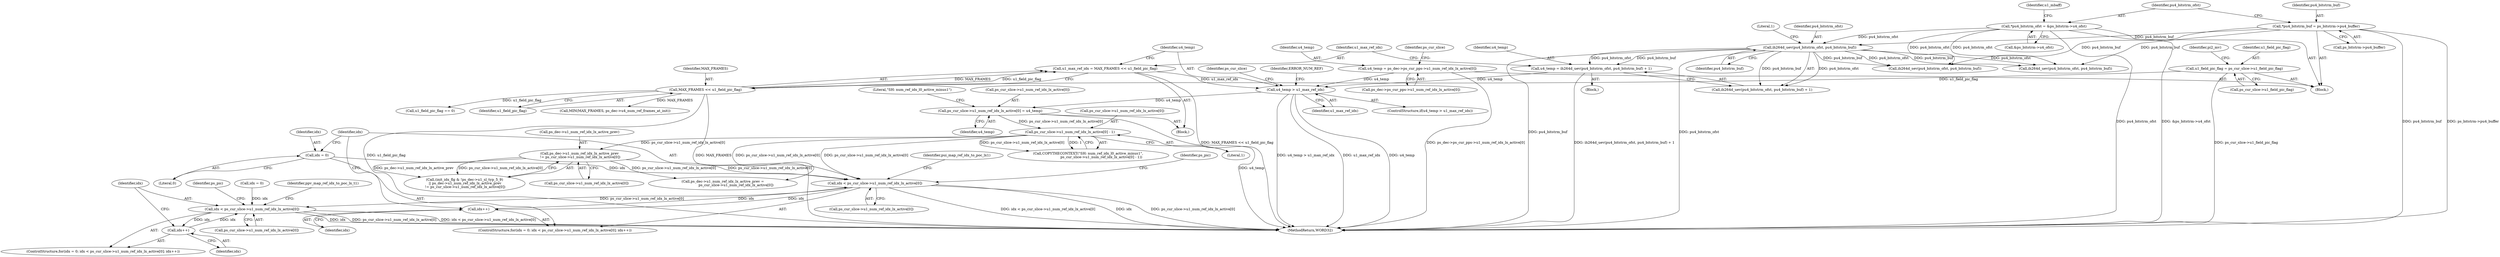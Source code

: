 digraph "0_Android_943323f1d9d3dd5c2634deb26cbe72343ca6b3db_2@array" {
"1000442" [label="(Call,idx < ps_cur_slice->u1_num_ref_idx_lx_active[0])"];
"1000439" [label="(Call,idx = 0)"];
"1000449" [label="(Call,idx++)"];
"1000442" [label="(Call,idx < ps_cur_slice->u1_num_ref_idx_lx_active[0])"];
"1000329" [label="(Call,ps_dec->u1_num_ref_idx_lx_active_prev\n != ps_cur_slice->u1_num_ref_idx_lx_active[0])"];
"1000288" [label="(Call,ps_cur_slice->u1_num_ref_idx_lx_active[0] - 1)"];
"1000279" [label="(Call,ps_cur_slice->u1_num_ref_idx_lx_active[0] = u4_temp)"];
"1000273" [label="(Call,u4_temp > u1_max_ref_idx)"];
"1000258" [label="(Call,u4_temp = ih264d_uev(pu4_bitstrm_ofst, pu4_bitstrm_buf) + 1)"];
"1000261" [label="(Call,ih264d_uev(pu4_bitstrm_ofst, pu4_bitstrm_buf))"];
"1000147" [label="(Call,*pu4_bitstrm_ofst = &ps_bitstrm->u4_ofst)"];
"1000141" [label="(Call,*pu4_bitstrm_buf = ps_bitstrm->pu4_buffer)"];
"1000244" [label="(Call,u4_temp = ps_dec->ps_cur_pps->u1_num_ref_idx_lx_active[0])"];
"1000267" [label="(Call,u1_max_ref_idx = MAX_FRAMES << u1_field_pic_flag)"];
"1000269" [label="(Call,MAX_FRAMES << u1_field_pic_flag)"];
"1000162" [label="(Call,u1_field_pic_flag = ps_cur_slice->u1_field_pic_flag)"];
"1000522" [label="(Call,idx < ps_cur_slice->u1_num_ref_idx_lx_active[0])"];
"1000529" [label="(Call,idx++)"];
"1000268" [label="(Identifier,u1_max_ref_idx)"];
"1000354" [label="(Call,ps_dec->u1_num_ref_idx_lx_active_prev =\n                        ps_cur_slice->u1_num_ref_idx_lx_active[0])"];
"1000246" [label="(Call,ps_dec->ps_cur_pps->u1_num_ref_idx_lx_active[0])"];
"1000518" [label="(ControlStructure,for(idx = 0; idx < ps_cur_slice->u1_num_ref_idx_lx_active[0]; idx++))"];
"1000263" [label="(Identifier,pu4_bitstrm_buf)"];
"1000274" [label="(Identifier,u4_temp)"];
"1000288" [label="(Call,ps_cur_slice->u1_num_ref_idx_lx_active[0] - 1)"];
"1000273" [label="(Call,u4_temp > u1_max_ref_idx)"];
"1000269" [label="(Call,MAX_FRAMES << u1_field_pic_flag)"];
"1000272" [label="(ControlStructure,if(u4_temp > u1_max_ref_idx))"];
"1000261" [label="(Call,ih264d_uev(pu4_bitstrm_ofst, pu4_bitstrm_buf))"];
"1000245" [label="(Identifier,u4_temp)"];
"1000163" [label="(Identifier,u1_field_pic_flag)"];
"1000707" [label="(Call,u1_field_pic_flag == 0)"];
"1000265" [label="(Block,)"];
"1000142" [label="(Identifier,pu4_bitstrm_buf)"];
"1000257" [label="(Block,)"];
"1000294" [label="(Literal,1)"];
"1000162" [label="(Call,u1_field_pic_flag = ps_cur_slice->u1_field_pic_flag)"];
"1000279" [label="(Call,ps_cur_slice->u1_num_ref_idx_lx_active[0] = u4_temp)"];
"1000155" [label="(Identifier,u1_mbaff)"];
"1000280" [label="(Call,ps_cur_slice->u1_num_ref_idx_lx_active[0])"];
"1000271" [label="(Identifier,u1_field_pic_flag)"];
"1001036" [label="(MethodReturn,WORD32)"];
"1000286" [label="(Call,COPYTHECONTEXT(\"SH: num_ref_idx_l0_active_minus1\",\n                        ps_cur_slice->u1_num_ref_idx_lx_active[0] - 1))"];
"1000148" [label="(Identifier,pu4_bitstrm_ofst)"];
"1000444" [label="(Call,ps_cur_slice->u1_num_ref_idx_lx_active[0])"];
"1000450" [label="(Identifier,idx)"];
"1000529" [label="(Call,idx++)"];
"1000143" [label="(Call,ps_bitstrm->pu4_buffer)"];
"1000275" [label="(Identifier,u1_max_ref_idx)"];
"1000264" [label="(Literal,1)"];
"1000330" [label="(Call,ps_dec->u1_num_ref_idx_lx_active_prev)"];
"1000761" [label="(Call,ih264d_uev(pu4_bitstrm_ofst, pu4_bitstrm_buf))"];
"1000439" [label="(Call,idx = 0)"];
"1000329" [label="(Call,ps_dec->u1_num_ref_idx_lx_active_prev\n != ps_cur_slice->u1_num_ref_idx_lx_active[0])"];
"1000322" [label="(Call,(init_idx_flg & !ps_dec->u1_sl_typ_5_9)\n || ps_dec->u1_num_ref_idx_lx_active_prev\n != ps_cur_slice->u1_num_ref_idx_lx_active[0])"];
"1000443" [label="(Identifier,idx)"];
"1000262" [label="(Identifier,pu4_bitstrm_ofst)"];
"1000440" [label="(Identifier,idx)"];
"1000174" [label="(Identifier,pi2_mv)"];
"1000282" [label="(Identifier,ps_cur_slice)"];
"1000149" [label="(Call,&ps_bitstrm->u4_ofst)"];
"1000530" [label="(Identifier,idx)"];
"1000258" [label="(Call,u4_temp = ih264d_uev(pu4_bitstrm_ofst, pu4_bitstrm_buf) + 1)"];
"1000121" [label="(Block,)"];
"1000523" [label="(Identifier,idx)"];
"1000787" [label="(Call,ih264d_sev(pu4_bitstrm_ofst, pu4_bitstrm_buf))"];
"1000270" [label="(Identifier,MAX_FRAMES)"];
"1000278" [label="(Identifier,ERROR_NUM_REF)"];
"1000289" [label="(Call,ps_cur_slice->u1_num_ref_idx_lx_active[0])"];
"1000260" [label="(Call,ih264d_uev(pu4_bitstrm_ofst, pu4_bitstrm_buf) + 1)"];
"1000614" [label="(Call,MIN(MAX_FRAMES, ps_dec->u4_num_ref_frames_at_init))"];
"1000164" [label="(Call,ps_cur_slice->u1_field_pic_flag)"];
"1000469" [label="(Identifier,pui_map_ref_idx_to_poc_lx1)"];
"1000533" [label="(Identifier,ps_pic)"];
"1000141" [label="(Call,*pu4_bitstrm_buf = ps_bitstrm->pu4_buffer)"];
"1000519" [label="(Call,idx = 0)"];
"1000147" [label="(Call,*pu4_bitstrm_ofst = &ps_bitstrm->u4_ofst)"];
"1000442" [label="(Call,idx < ps_cur_slice->u1_num_ref_idx_lx_active[0])"];
"1000287" [label="(Literal,\"SH: num_ref_idx_l0_active_minus1\")"];
"1000453" [label="(Identifier,ps_pic)"];
"1000259" [label="(Identifier,u4_temp)"];
"1000438" [label="(ControlStructure,for(idx = 0; idx < ps_cur_slice->u1_num_ref_idx_lx_active[0]; idx++))"];
"1000285" [label="(Identifier,u4_temp)"];
"1000244" [label="(Call,u4_temp = ps_dec->ps_cur_pps->u1_num_ref_idx_lx_active[0])"];
"1000267" [label="(Call,u1_max_ref_idx = MAX_FRAMES << u1_field_pic_flag)"];
"1000449" [label="(Call,idx++)"];
"1000580" [label="(Identifier,ppv_map_ref_idx_to_poc_lx_t1)"];
"1000333" [label="(Call,ps_cur_slice->u1_num_ref_idx_lx_active[0])"];
"1000441" [label="(Literal,0)"];
"1000524" [label="(Call,ps_cur_slice->u1_num_ref_idx_lx_active[0])"];
"1000522" [label="(Call,idx < ps_cur_slice->u1_num_ref_idx_lx_active[0])"];
"1000255" [label="(Identifier,ps_cur_slice)"];
"1000442" -> "1000438"  [label="AST: "];
"1000442" -> "1000444"  [label="CFG: "];
"1000443" -> "1000442"  [label="AST: "];
"1000444" -> "1000442"  [label="AST: "];
"1000453" -> "1000442"  [label="CFG: "];
"1000469" -> "1000442"  [label="CFG: "];
"1000442" -> "1001036"  [label="DDG: idx < ps_cur_slice->u1_num_ref_idx_lx_active[0]"];
"1000442" -> "1001036"  [label="DDG: idx"];
"1000442" -> "1001036"  [label="DDG: ps_cur_slice->u1_num_ref_idx_lx_active[0]"];
"1000439" -> "1000442"  [label="DDG: idx"];
"1000449" -> "1000442"  [label="DDG: idx"];
"1000329" -> "1000442"  [label="DDG: ps_cur_slice->u1_num_ref_idx_lx_active[0]"];
"1000288" -> "1000442"  [label="DDG: ps_cur_slice->u1_num_ref_idx_lx_active[0]"];
"1000442" -> "1000449"  [label="DDG: idx"];
"1000442" -> "1000522"  [label="DDG: ps_cur_slice->u1_num_ref_idx_lx_active[0]"];
"1000439" -> "1000438"  [label="AST: "];
"1000439" -> "1000441"  [label="CFG: "];
"1000440" -> "1000439"  [label="AST: "];
"1000441" -> "1000439"  [label="AST: "];
"1000443" -> "1000439"  [label="CFG: "];
"1000449" -> "1000438"  [label="AST: "];
"1000449" -> "1000450"  [label="CFG: "];
"1000450" -> "1000449"  [label="AST: "];
"1000443" -> "1000449"  [label="CFG: "];
"1000329" -> "1000322"  [label="AST: "];
"1000329" -> "1000333"  [label="CFG: "];
"1000330" -> "1000329"  [label="AST: "];
"1000333" -> "1000329"  [label="AST: "];
"1000322" -> "1000329"  [label="CFG: "];
"1000329" -> "1000322"  [label="DDG: ps_dec->u1_num_ref_idx_lx_active_prev"];
"1000329" -> "1000322"  [label="DDG: ps_cur_slice->u1_num_ref_idx_lx_active[0]"];
"1000288" -> "1000329"  [label="DDG: ps_cur_slice->u1_num_ref_idx_lx_active[0]"];
"1000329" -> "1000354"  [label="DDG: ps_cur_slice->u1_num_ref_idx_lx_active[0]"];
"1000288" -> "1000286"  [label="AST: "];
"1000288" -> "1000294"  [label="CFG: "];
"1000289" -> "1000288"  [label="AST: "];
"1000294" -> "1000288"  [label="AST: "];
"1000286" -> "1000288"  [label="CFG: "];
"1000288" -> "1000286"  [label="DDG: ps_cur_slice->u1_num_ref_idx_lx_active[0]"];
"1000288" -> "1000286"  [label="DDG: 1"];
"1000279" -> "1000288"  [label="DDG: ps_cur_slice->u1_num_ref_idx_lx_active[0]"];
"1000288" -> "1000354"  [label="DDG: ps_cur_slice->u1_num_ref_idx_lx_active[0]"];
"1000279" -> "1000265"  [label="AST: "];
"1000279" -> "1000285"  [label="CFG: "];
"1000280" -> "1000279"  [label="AST: "];
"1000285" -> "1000279"  [label="AST: "];
"1000287" -> "1000279"  [label="CFG: "];
"1000279" -> "1001036"  [label="DDG: u4_temp"];
"1000273" -> "1000279"  [label="DDG: u4_temp"];
"1000273" -> "1000272"  [label="AST: "];
"1000273" -> "1000275"  [label="CFG: "];
"1000274" -> "1000273"  [label="AST: "];
"1000275" -> "1000273"  [label="AST: "];
"1000278" -> "1000273"  [label="CFG: "];
"1000282" -> "1000273"  [label="CFG: "];
"1000273" -> "1001036"  [label="DDG: u1_max_ref_idx"];
"1000273" -> "1001036"  [label="DDG: u4_temp"];
"1000273" -> "1001036"  [label="DDG: u4_temp > u1_max_ref_idx"];
"1000258" -> "1000273"  [label="DDG: u4_temp"];
"1000244" -> "1000273"  [label="DDG: u4_temp"];
"1000267" -> "1000273"  [label="DDG: u1_max_ref_idx"];
"1000258" -> "1000257"  [label="AST: "];
"1000258" -> "1000260"  [label="CFG: "];
"1000259" -> "1000258"  [label="AST: "];
"1000260" -> "1000258"  [label="AST: "];
"1000268" -> "1000258"  [label="CFG: "];
"1000258" -> "1001036"  [label="DDG: ih264d_uev(pu4_bitstrm_ofst, pu4_bitstrm_buf) + 1"];
"1000261" -> "1000258"  [label="DDG: pu4_bitstrm_ofst"];
"1000261" -> "1000258"  [label="DDG: pu4_bitstrm_buf"];
"1000261" -> "1000260"  [label="AST: "];
"1000261" -> "1000263"  [label="CFG: "];
"1000262" -> "1000261"  [label="AST: "];
"1000263" -> "1000261"  [label="AST: "];
"1000264" -> "1000261"  [label="CFG: "];
"1000261" -> "1001036"  [label="DDG: pu4_bitstrm_buf"];
"1000261" -> "1001036"  [label="DDG: pu4_bitstrm_ofst"];
"1000261" -> "1000260"  [label="DDG: pu4_bitstrm_ofst"];
"1000261" -> "1000260"  [label="DDG: pu4_bitstrm_buf"];
"1000147" -> "1000261"  [label="DDG: pu4_bitstrm_ofst"];
"1000141" -> "1000261"  [label="DDG: pu4_bitstrm_buf"];
"1000261" -> "1000761"  [label="DDG: pu4_bitstrm_ofst"];
"1000261" -> "1000761"  [label="DDG: pu4_bitstrm_buf"];
"1000261" -> "1000787"  [label="DDG: pu4_bitstrm_ofst"];
"1000261" -> "1000787"  [label="DDG: pu4_bitstrm_buf"];
"1000147" -> "1000121"  [label="AST: "];
"1000147" -> "1000149"  [label="CFG: "];
"1000148" -> "1000147"  [label="AST: "];
"1000149" -> "1000147"  [label="AST: "];
"1000155" -> "1000147"  [label="CFG: "];
"1000147" -> "1001036"  [label="DDG: &ps_bitstrm->u4_ofst"];
"1000147" -> "1001036"  [label="DDG: pu4_bitstrm_ofst"];
"1000147" -> "1000761"  [label="DDG: pu4_bitstrm_ofst"];
"1000147" -> "1000787"  [label="DDG: pu4_bitstrm_ofst"];
"1000141" -> "1000121"  [label="AST: "];
"1000141" -> "1000143"  [label="CFG: "];
"1000142" -> "1000141"  [label="AST: "];
"1000143" -> "1000141"  [label="AST: "];
"1000148" -> "1000141"  [label="CFG: "];
"1000141" -> "1001036"  [label="DDG: pu4_bitstrm_buf"];
"1000141" -> "1001036"  [label="DDG: ps_bitstrm->pu4_buffer"];
"1000141" -> "1000761"  [label="DDG: pu4_bitstrm_buf"];
"1000141" -> "1000787"  [label="DDG: pu4_bitstrm_buf"];
"1000244" -> "1000121"  [label="AST: "];
"1000244" -> "1000246"  [label="CFG: "];
"1000245" -> "1000244"  [label="AST: "];
"1000246" -> "1000244"  [label="AST: "];
"1000255" -> "1000244"  [label="CFG: "];
"1000244" -> "1001036"  [label="DDG: ps_dec->ps_cur_pps->u1_num_ref_idx_lx_active[0]"];
"1000267" -> "1000265"  [label="AST: "];
"1000267" -> "1000269"  [label="CFG: "];
"1000268" -> "1000267"  [label="AST: "];
"1000269" -> "1000267"  [label="AST: "];
"1000274" -> "1000267"  [label="CFG: "];
"1000267" -> "1001036"  [label="DDG: MAX_FRAMES << u1_field_pic_flag"];
"1000269" -> "1000267"  [label="DDG: MAX_FRAMES"];
"1000269" -> "1000267"  [label="DDG: u1_field_pic_flag"];
"1000269" -> "1000271"  [label="CFG: "];
"1000270" -> "1000269"  [label="AST: "];
"1000271" -> "1000269"  [label="AST: "];
"1000269" -> "1001036"  [label="DDG: MAX_FRAMES"];
"1000269" -> "1001036"  [label="DDG: u1_field_pic_flag"];
"1000162" -> "1000269"  [label="DDG: u1_field_pic_flag"];
"1000269" -> "1000614"  [label="DDG: MAX_FRAMES"];
"1000269" -> "1000707"  [label="DDG: u1_field_pic_flag"];
"1000162" -> "1000121"  [label="AST: "];
"1000162" -> "1000164"  [label="CFG: "];
"1000163" -> "1000162"  [label="AST: "];
"1000164" -> "1000162"  [label="AST: "];
"1000174" -> "1000162"  [label="CFG: "];
"1000162" -> "1001036"  [label="DDG: ps_cur_slice->u1_field_pic_flag"];
"1000522" -> "1000518"  [label="AST: "];
"1000522" -> "1000524"  [label="CFG: "];
"1000523" -> "1000522"  [label="AST: "];
"1000524" -> "1000522"  [label="AST: "];
"1000533" -> "1000522"  [label="CFG: "];
"1000580" -> "1000522"  [label="CFG: "];
"1000522" -> "1001036"  [label="DDG: ps_cur_slice->u1_num_ref_idx_lx_active[0]"];
"1000522" -> "1001036"  [label="DDG: idx < ps_cur_slice->u1_num_ref_idx_lx_active[0]"];
"1000522" -> "1001036"  [label="DDG: idx"];
"1000519" -> "1000522"  [label="DDG: idx"];
"1000529" -> "1000522"  [label="DDG: idx"];
"1000522" -> "1000529"  [label="DDG: idx"];
"1000529" -> "1000518"  [label="AST: "];
"1000529" -> "1000530"  [label="CFG: "];
"1000530" -> "1000529"  [label="AST: "];
"1000523" -> "1000529"  [label="CFG: "];
}
